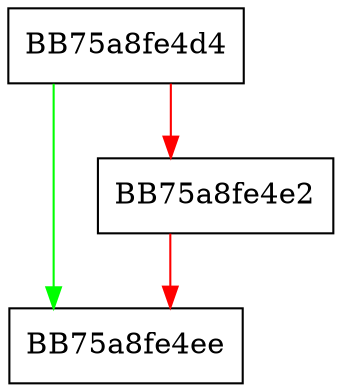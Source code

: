 digraph DATA_CHANNEL_get_free_queue {
  node [shape="box"];
  graph [splines=ortho];
  BB75a8fe4d4 -> BB75a8fe4ee [color="green"];
  BB75a8fe4d4 -> BB75a8fe4e2 [color="red"];
  BB75a8fe4e2 -> BB75a8fe4ee [color="red"];
}